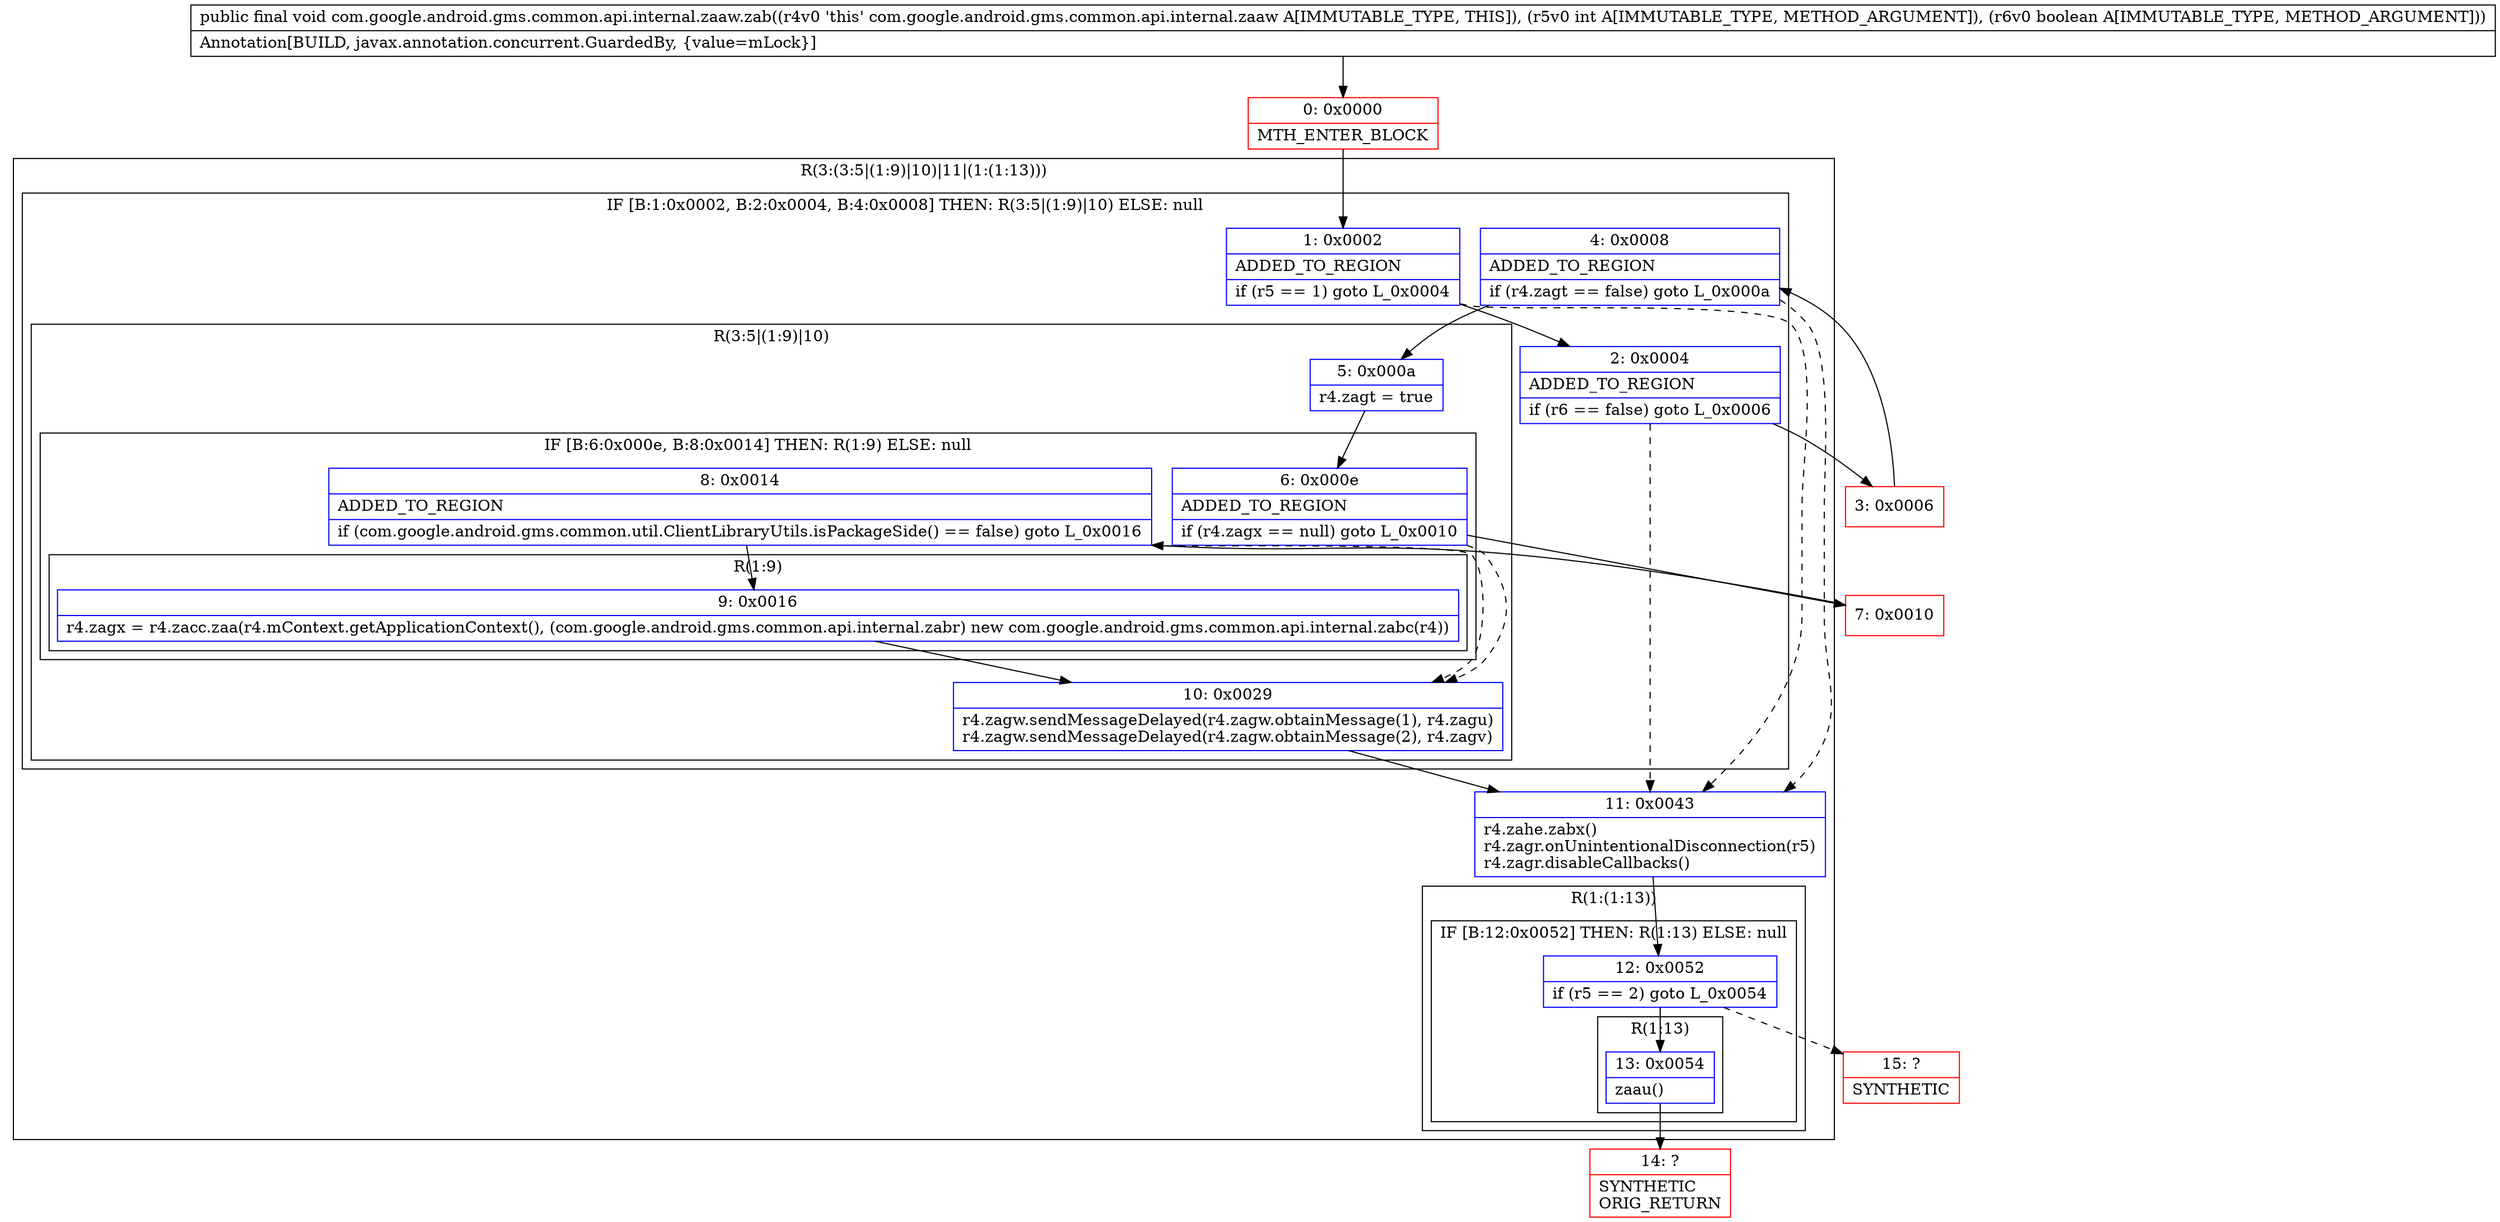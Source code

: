 digraph "CFG forcom.google.android.gms.common.api.internal.zaaw.zab(IZ)V" {
subgraph cluster_Region_28903338 {
label = "R(3:(3:5|(1:9)|10)|11|(1:(1:13)))";
node [shape=record,color=blue];
subgraph cluster_IfRegion_300969999 {
label = "IF [B:1:0x0002, B:2:0x0004, B:4:0x0008] THEN: R(3:5|(1:9)|10) ELSE: null";
node [shape=record,color=blue];
Node_1 [shape=record,label="{1\:\ 0x0002|ADDED_TO_REGION\l|if (r5 == 1) goto L_0x0004\l}"];
Node_2 [shape=record,label="{2\:\ 0x0004|ADDED_TO_REGION\l|if (r6 == false) goto L_0x0006\l}"];
Node_4 [shape=record,label="{4\:\ 0x0008|ADDED_TO_REGION\l|if (r4.zagt == false) goto L_0x000a\l}"];
subgraph cluster_Region_221513020 {
label = "R(3:5|(1:9)|10)";
node [shape=record,color=blue];
Node_5 [shape=record,label="{5\:\ 0x000a|r4.zagt = true\l}"];
subgraph cluster_IfRegion_118310502 {
label = "IF [B:6:0x000e, B:8:0x0014] THEN: R(1:9) ELSE: null";
node [shape=record,color=blue];
Node_6 [shape=record,label="{6\:\ 0x000e|ADDED_TO_REGION\l|if (r4.zagx == null) goto L_0x0010\l}"];
Node_8 [shape=record,label="{8\:\ 0x0014|ADDED_TO_REGION\l|if (com.google.android.gms.common.util.ClientLibraryUtils.isPackageSide() == false) goto L_0x0016\l}"];
subgraph cluster_Region_1312855418 {
label = "R(1:9)";
node [shape=record,color=blue];
Node_9 [shape=record,label="{9\:\ 0x0016|r4.zagx = r4.zacc.zaa(r4.mContext.getApplicationContext(), (com.google.android.gms.common.api.internal.zabr) new com.google.android.gms.common.api.internal.zabc(r4))\l}"];
}
}
Node_10 [shape=record,label="{10\:\ 0x0029|r4.zagw.sendMessageDelayed(r4.zagw.obtainMessage(1), r4.zagu)\lr4.zagw.sendMessageDelayed(r4.zagw.obtainMessage(2), r4.zagv)\l}"];
}
}
Node_11 [shape=record,label="{11\:\ 0x0043|r4.zahe.zabx()\lr4.zagr.onUnintentionalDisconnection(r5)\lr4.zagr.disableCallbacks()\l}"];
subgraph cluster_Region_1554183349 {
label = "R(1:(1:13))";
node [shape=record,color=blue];
subgraph cluster_IfRegion_1897007096 {
label = "IF [B:12:0x0052] THEN: R(1:13) ELSE: null";
node [shape=record,color=blue];
Node_12 [shape=record,label="{12\:\ 0x0052|if (r5 == 2) goto L_0x0054\l}"];
subgraph cluster_Region_474042826 {
label = "R(1:13)";
node [shape=record,color=blue];
Node_13 [shape=record,label="{13\:\ 0x0054|zaau()\l}"];
}
}
}
}
Node_0 [shape=record,color=red,label="{0\:\ 0x0000|MTH_ENTER_BLOCK\l}"];
Node_3 [shape=record,color=red,label="{3\:\ 0x0006}"];
Node_7 [shape=record,color=red,label="{7\:\ 0x0010}"];
Node_14 [shape=record,color=red,label="{14\:\ ?|SYNTHETIC\lORIG_RETURN\l}"];
Node_15 [shape=record,color=red,label="{15\:\ ?|SYNTHETIC\l}"];
MethodNode[shape=record,label="{public final void com.google.android.gms.common.api.internal.zaaw.zab((r4v0 'this' com.google.android.gms.common.api.internal.zaaw A[IMMUTABLE_TYPE, THIS]), (r5v0 int A[IMMUTABLE_TYPE, METHOD_ARGUMENT]), (r6v0 boolean A[IMMUTABLE_TYPE, METHOD_ARGUMENT]))  | Annotation[BUILD, javax.annotation.concurrent.GuardedBy, \{value=mLock\}]\l}"];
MethodNode -> Node_0;
Node_1 -> Node_2;
Node_1 -> Node_11[style=dashed];
Node_2 -> Node_3;
Node_2 -> Node_11[style=dashed];
Node_4 -> Node_5;
Node_4 -> Node_11[style=dashed];
Node_5 -> Node_6;
Node_6 -> Node_7;
Node_6 -> Node_10[style=dashed];
Node_8 -> Node_9;
Node_8 -> Node_10[style=dashed];
Node_9 -> Node_10;
Node_10 -> Node_11;
Node_11 -> Node_12;
Node_12 -> Node_13;
Node_12 -> Node_15[style=dashed];
Node_13 -> Node_14;
Node_0 -> Node_1;
Node_3 -> Node_4;
Node_7 -> Node_8;
}

